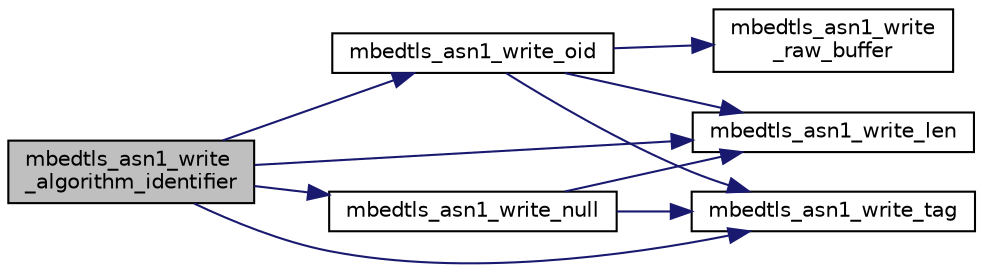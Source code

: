 digraph "mbedtls_asn1_write_algorithm_identifier"
{
 // LATEX_PDF_SIZE
  edge [fontname="Helvetica",fontsize="10",labelfontname="Helvetica",labelfontsize="10"];
  node [fontname="Helvetica",fontsize="10",shape=record];
  rankdir="LR";
  Node1 [label="mbedtls_asn1_write\l_algorithm_identifier",height=0.2,width=0.4,color="black", fillcolor="grey75", style="filled", fontcolor="black",tooltip="Write an AlgorithmIdentifier sequence in ASN.1 format."];
  Node1 -> Node2 [color="midnightblue",fontsize="10",style="solid",fontname="Helvetica"];
  Node2 [label="mbedtls_asn1_write_len",height=0.2,width=0.4,color="black", fillcolor="white", style="filled",URL="$d7/d40/asn1write_8c.html#a7fe6f4cdba05081bff484a7b286108df",tooltip="Write a length field in ASN.1 format."];
  Node1 -> Node3 [color="midnightblue",fontsize="10",style="solid",fontname="Helvetica"];
  Node3 [label="mbedtls_asn1_write_null",height=0.2,width=0.4,color="black", fillcolor="white", style="filled",URL="$d7/d40/asn1write_8c.html#adc9614b64c7bb92e1d159898b23acd90",tooltip="Write a NULL tag (#MBEDTLS_ASN1_NULL) with zero data in ASN.1 format."];
  Node3 -> Node2 [color="midnightblue",fontsize="10",style="solid",fontname="Helvetica"];
  Node3 -> Node4 [color="midnightblue",fontsize="10",style="solid",fontname="Helvetica"];
  Node4 [label="mbedtls_asn1_write_tag",height=0.2,width=0.4,color="black", fillcolor="white", style="filled",URL="$d7/d40/asn1write_8c.html#a2247b80bd02e2981dc26ce62ffbb1859",tooltip="Write an ASN.1 tag in ASN.1 format."];
  Node1 -> Node5 [color="midnightblue",fontsize="10",style="solid",fontname="Helvetica"];
  Node5 [label="mbedtls_asn1_write_oid",height=0.2,width=0.4,color="black", fillcolor="white", style="filled",URL="$d7/d40/asn1write_8c.html#ab437fb4183494e4c9cf4b6e15ca236d6",tooltip="Write an OID tag (#MBEDTLS_ASN1_OID) and data in ASN.1 format."];
  Node5 -> Node2 [color="midnightblue",fontsize="10",style="solid",fontname="Helvetica"];
  Node5 -> Node6 [color="midnightblue",fontsize="10",style="solid",fontname="Helvetica"];
  Node6 [label="mbedtls_asn1_write\l_raw_buffer",height=0.2,width=0.4,color="black", fillcolor="white", style="filled",URL="$d7/d40/asn1write_8c.html#a1ecd132a57faf95c61423dc9cdc30143",tooltip="Write raw buffer data."];
  Node5 -> Node4 [color="midnightblue",fontsize="10",style="solid",fontname="Helvetica"];
  Node1 -> Node4 [color="midnightblue",fontsize="10",style="solid",fontname="Helvetica"];
}
